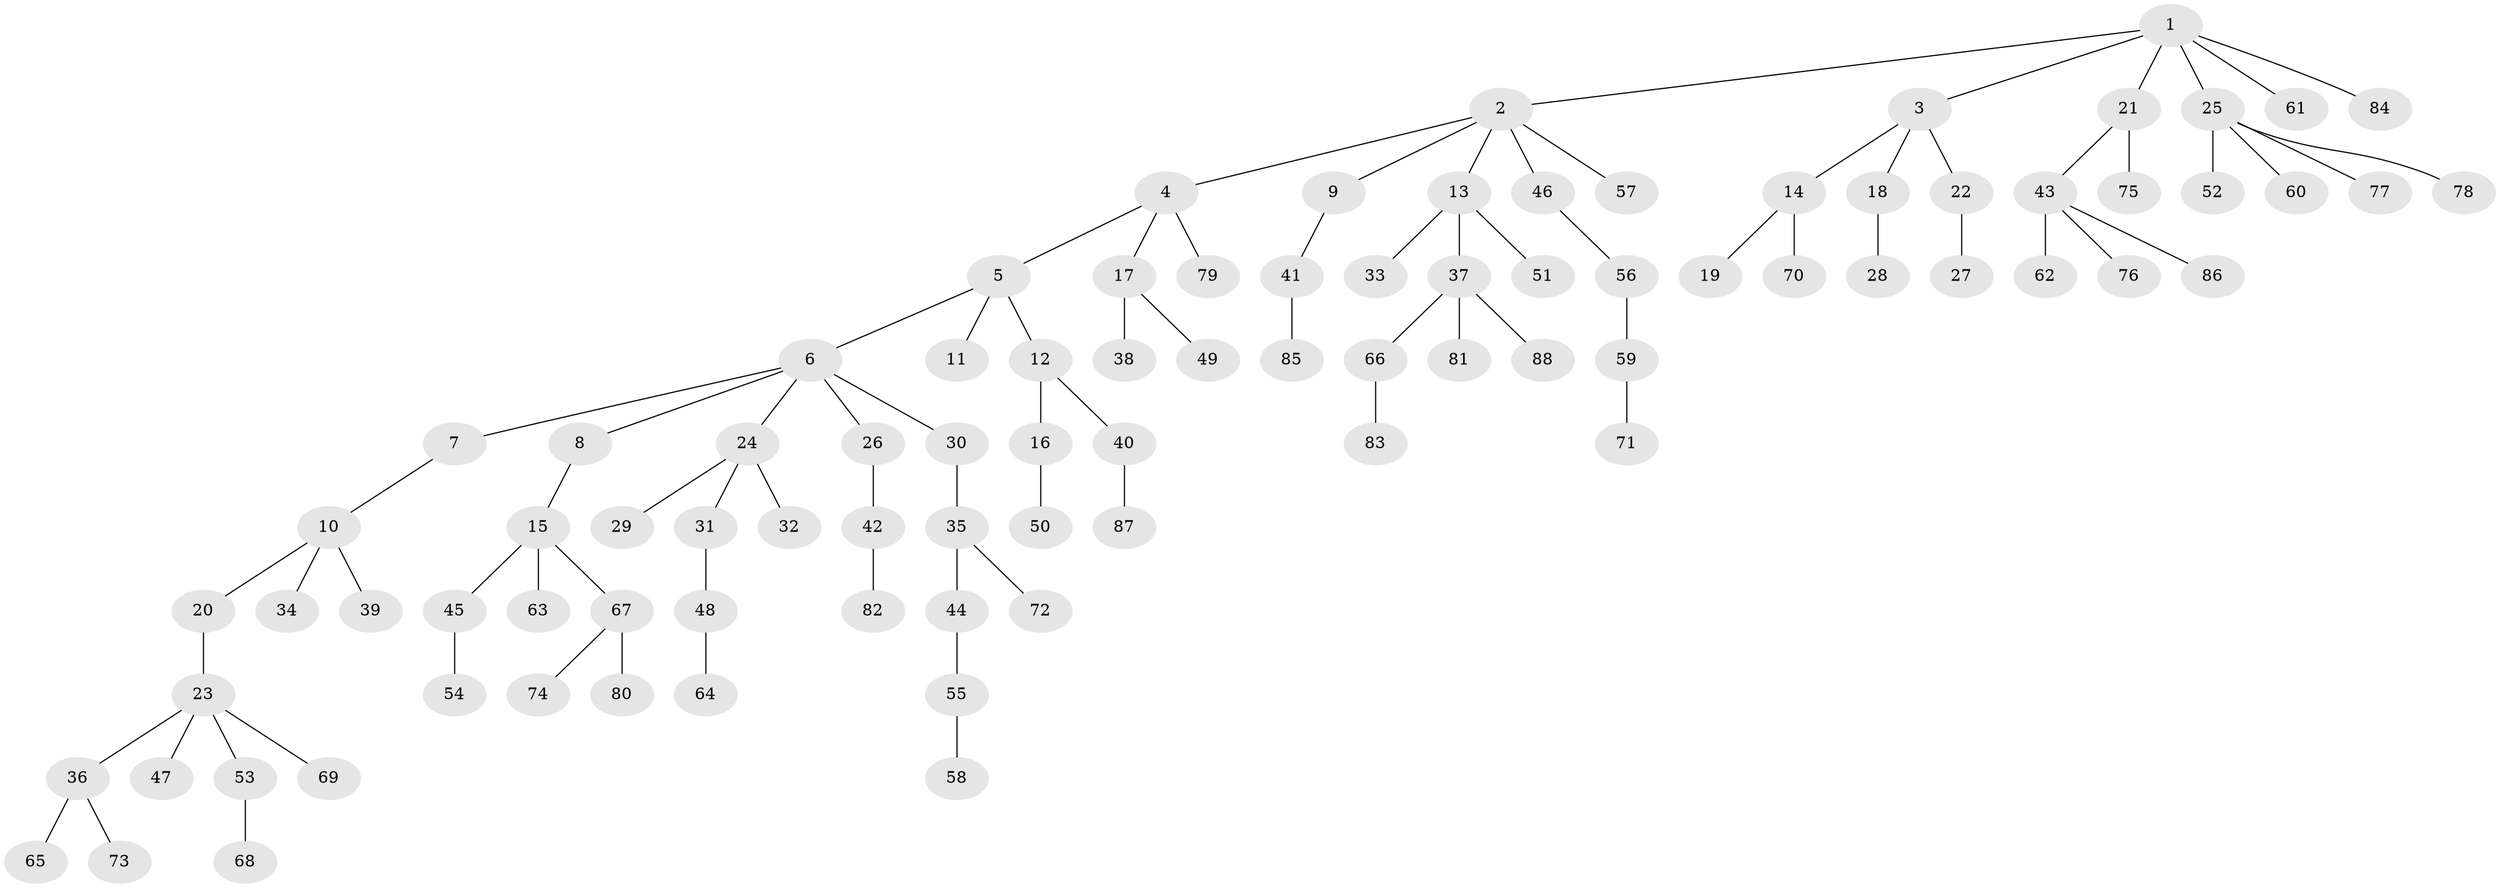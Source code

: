 // coarse degree distribution, {1: 0.8857142857142857, 2: 0.08571428571428572, 31: 0.02857142857142857}
// Generated by graph-tools (version 1.1) at 2025/55/03/04/25 21:55:42]
// undirected, 88 vertices, 87 edges
graph export_dot {
graph [start="1"]
  node [color=gray90,style=filled];
  1;
  2;
  3;
  4;
  5;
  6;
  7;
  8;
  9;
  10;
  11;
  12;
  13;
  14;
  15;
  16;
  17;
  18;
  19;
  20;
  21;
  22;
  23;
  24;
  25;
  26;
  27;
  28;
  29;
  30;
  31;
  32;
  33;
  34;
  35;
  36;
  37;
  38;
  39;
  40;
  41;
  42;
  43;
  44;
  45;
  46;
  47;
  48;
  49;
  50;
  51;
  52;
  53;
  54;
  55;
  56;
  57;
  58;
  59;
  60;
  61;
  62;
  63;
  64;
  65;
  66;
  67;
  68;
  69;
  70;
  71;
  72;
  73;
  74;
  75;
  76;
  77;
  78;
  79;
  80;
  81;
  82;
  83;
  84;
  85;
  86;
  87;
  88;
  1 -- 2;
  1 -- 3;
  1 -- 21;
  1 -- 25;
  1 -- 61;
  1 -- 84;
  2 -- 4;
  2 -- 9;
  2 -- 13;
  2 -- 46;
  2 -- 57;
  3 -- 14;
  3 -- 18;
  3 -- 22;
  4 -- 5;
  4 -- 17;
  4 -- 79;
  5 -- 6;
  5 -- 11;
  5 -- 12;
  6 -- 7;
  6 -- 8;
  6 -- 24;
  6 -- 26;
  6 -- 30;
  7 -- 10;
  8 -- 15;
  9 -- 41;
  10 -- 20;
  10 -- 34;
  10 -- 39;
  12 -- 16;
  12 -- 40;
  13 -- 33;
  13 -- 37;
  13 -- 51;
  14 -- 19;
  14 -- 70;
  15 -- 45;
  15 -- 63;
  15 -- 67;
  16 -- 50;
  17 -- 38;
  17 -- 49;
  18 -- 28;
  20 -- 23;
  21 -- 43;
  21 -- 75;
  22 -- 27;
  23 -- 36;
  23 -- 47;
  23 -- 53;
  23 -- 69;
  24 -- 29;
  24 -- 31;
  24 -- 32;
  25 -- 52;
  25 -- 60;
  25 -- 77;
  25 -- 78;
  26 -- 42;
  30 -- 35;
  31 -- 48;
  35 -- 44;
  35 -- 72;
  36 -- 65;
  36 -- 73;
  37 -- 66;
  37 -- 81;
  37 -- 88;
  40 -- 87;
  41 -- 85;
  42 -- 82;
  43 -- 62;
  43 -- 76;
  43 -- 86;
  44 -- 55;
  45 -- 54;
  46 -- 56;
  48 -- 64;
  53 -- 68;
  55 -- 58;
  56 -- 59;
  59 -- 71;
  66 -- 83;
  67 -- 74;
  67 -- 80;
}
